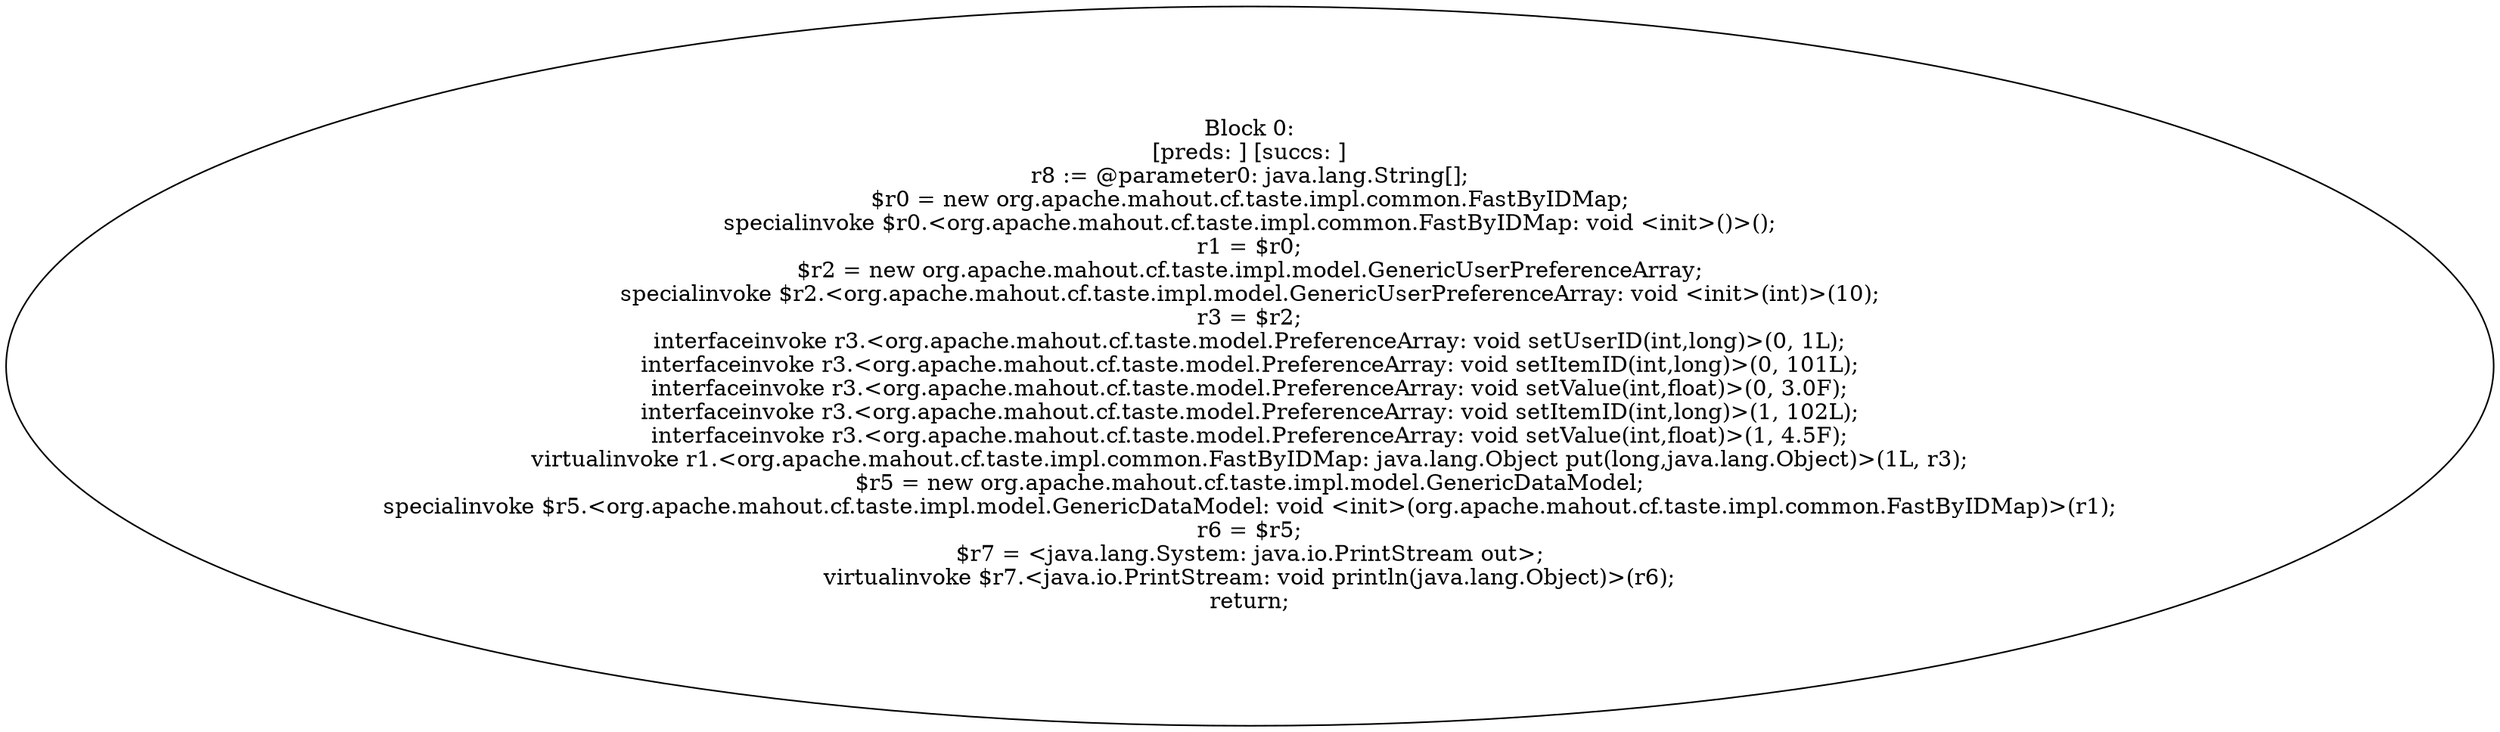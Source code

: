 digraph "unitGraph" {
    "Block 0:
[preds: ] [succs: ]
r8 := @parameter0: java.lang.String[];
$r0 = new org.apache.mahout.cf.taste.impl.common.FastByIDMap;
specialinvoke $r0.<org.apache.mahout.cf.taste.impl.common.FastByIDMap: void <init>()>();
r1 = $r0;
$r2 = new org.apache.mahout.cf.taste.impl.model.GenericUserPreferenceArray;
specialinvoke $r2.<org.apache.mahout.cf.taste.impl.model.GenericUserPreferenceArray: void <init>(int)>(10);
r3 = $r2;
interfaceinvoke r3.<org.apache.mahout.cf.taste.model.PreferenceArray: void setUserID(int,long)>(0, 1L);
interfaceinvoke r3.<org.apache.mahout.cf.taste.model.PreferenceArray: void setItemID(int,long)>(0, 101L);
interfaceinvoke r3.<org.apache.mahout.cf.taste.model.PreferenceArray: void setValue(int,float)>(0, 3.0F);
interfaceinvoke r3.<org.apache.mahout.cf.taste.model.PreferenceArray: void setItemID(int,long)>(1, 102L);
interfaceinvoke r3.<org.apache.mahout.cf.taste.model.PreferenceArray: void setValue(int,float)>(1, 4.5F);
virtualinvoke r1.<org.apache.mahout.cf.taste.impl.common.FastByIDMap: java.lang.Object put(long,java.lang.Object)>(1L, r3);
$r5 = new org.apache.mahout.cf.taste.impl.model.GenericDataModel;
specialinvoke $r5.<org.apache.mahout.cf.taste.impl.model.GenericDataModel: void <init>(org.apache.mahout.cf.taste.impl.common.FastByIDMap)>(r1);
r6 = $r5;
$r7 = <java.lang.System: java.io.PrintStream out>;
virtualinvoke $r7.<java.io.PrintStream: void println(java.lang.Object)>(r6);
return;
"
}
